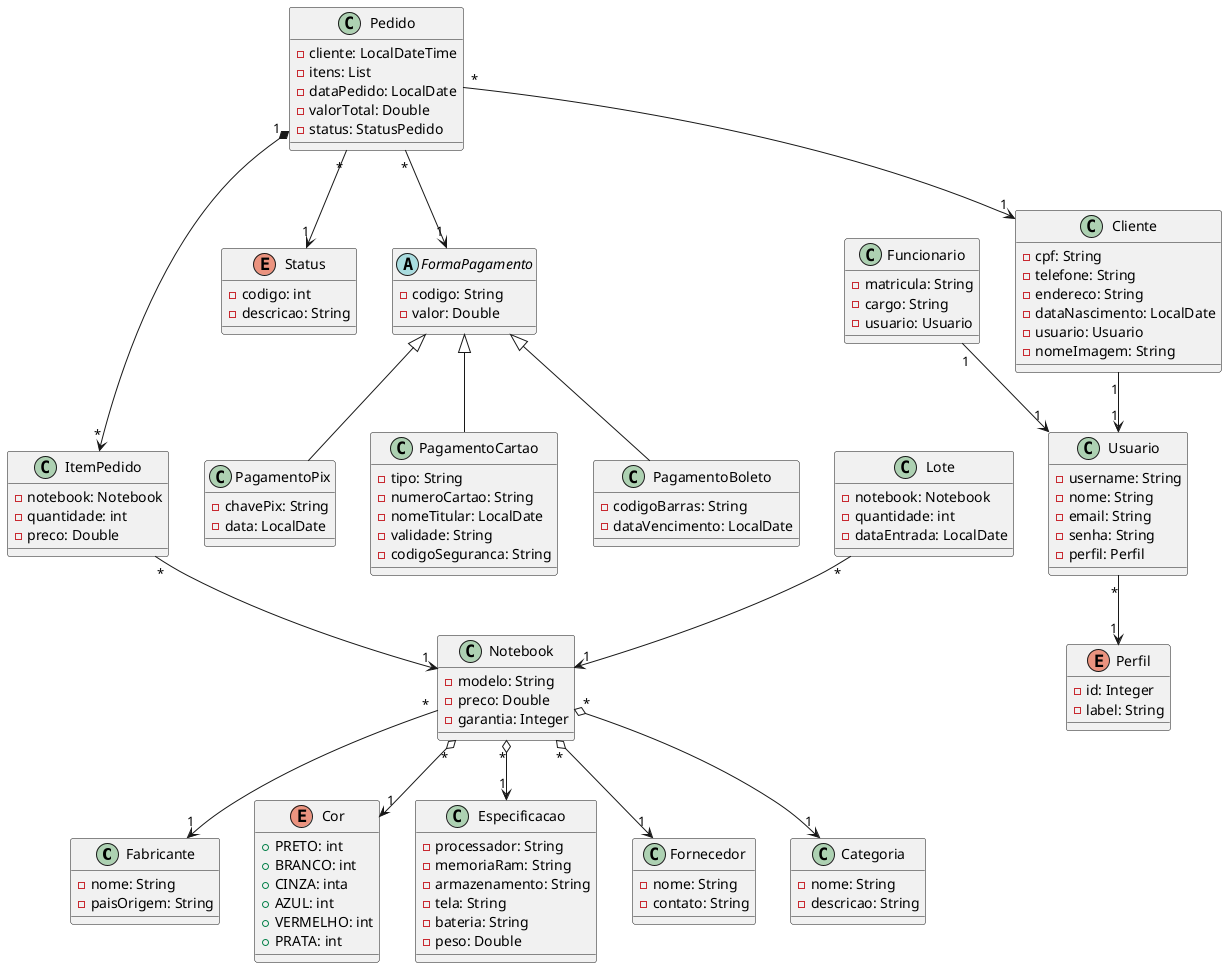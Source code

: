 @startuml

class Fabricante {
    - nome: String
    - paisOrigem: String
}

class Notebook {
    - modelo: String
    - preco: Double
    - garantia: Integer
}

enum Cor {
    + PRETO: int
    + BRANCO: int
    + CINZA: inta
    + AZUL: int
    + VERMELHO: int
    + PRATA: int
}

class Especificacao {
    - processador: String
    - memoriaRam: String
    - armazenamento: String
    - tela: String
    - bateria: String
    - peso: Double
}

class Usuario {
    - username: String
    - nome: String
    - email: String
    - senha: String
    - perfil: Perfil
}

class Cliente {
    - cpf: String
    - telefone: String
    - endereco: String
    - dataNascimento: LocalDate
    - usuario: Usuario
    - nomeImagem: String
}

class Funcionario {
    - matricula: String
    - cargo: String
    - usuario: Usuario
}

class Pedido {
    - cliente: LocalDateTime
    - itens: List
    - dataPedido: LocalDate   
    - valorTotal: Double   
    - status: StatusPedido   
}

class ItemPedido {
    - notebook: Notebook
    - quantidade: int
    - preco: Double
}

enum Status {
    - codigo: int
    - descricao: String
}

enum Perfil {
    - id: Integer
    - label: String
}

abstract FormaPagamento {
    - codigo: String
    - valor: Double
}

class PagamentoCartao {
    - tipo: String
    - numeroCartao: String
    - nomeTitular: LocalDate
    - validade: String
    - codigoSeguranca: String
}

class PagamentoBoleto {
    - codigoBarras: String
    - dataVencimento: LocalDate
}

class PagamentoPix {
    - chavePix: String
    - data: LocalDate
}

class Fornecedor {
    - nome: String
    - contato: String
}

class Categoria {
    - nome: String
    - descricao: String
}

class Lote {
    - notebook: Notebook
    - quantidade: int
    - dataEntrada: LocalDate
}


' RELACIONAMENTOS

Notebook "*" --> "1" Fabricante
Notebook "*" o--> "1" Especificacao
Notebook "*" o--> "1" Cor
Notebook "*" o--> "1" Fornecedor
Notebook "*" o--> "1" Categoria

Lote "*" --> "1" Notebook 
 
Cliente "1" --> "1" Usuario

Usuario "*" --> "1" Perfil

Funcionario "1" --> "1" Usuario

Pedido "*" --> "1" Cliente
Pedido "*" --> "1" Status
Pedido "1" *---> "*" ItemPedido
Pedido "*" --> "1" FormaPagamento
 
ItemPedido "*" --> "1" Notebook

FormaPagamento  <|-- PagamentoCartao
FormaPagamento  <|-- PagamentoBoleto
FormaPagamento  <|-- PagamentoPix
 
@enduml
